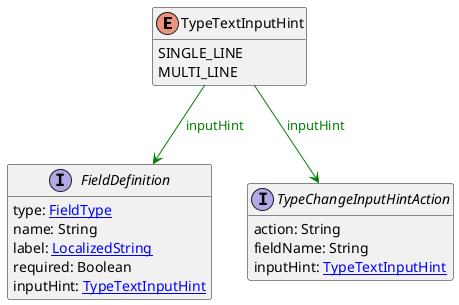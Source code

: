 @startuml

hide methods
enum TypeTextInputHint {
    SINGLE_LINE
    MULTI_LINE
}
interface FieldDefinition [[FieldDefinition.svg]]  {
    type: [[FieldType.svg FieldType]]
    name: String
    label: [[LocalizedString.svg LocalizedString]]
    required: Boolean
    inputHint: [[TypeTextInputHint.svg TypeTextInputHint]]
}
interface TypeChangeInputHintAction [[TypeChangeInputHintAction.svg]]  {
    action: String
    fieldName: String
    inputHint: [[TypeTextInputHint.svg TypeTextInputHint]]
}
TypeTextInputHint --> FieldDefinition #green;text:green : "inputHint"
TypeTextInputHint --> TypeChangeInputHintAction #green;text:green : "inputHint"
@enduml
